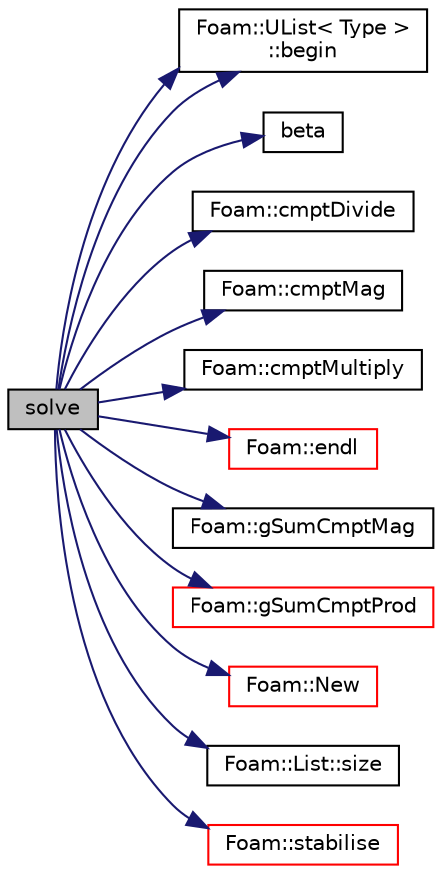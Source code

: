 digraph "solve"
{
  bgcolor="transparent";
  edge [fontname="Helvetica",fontsize="10",labelfontname="Helvetica",labelfontsize="10"];
  node [fontname="Helvetica",fontsize="10",shape=record];
  rankdir="LR";
  Node350 [label="solve",height=0.2,width=0.4,color="black", fillcolor="grey75", style="filled", fontcolor="black"];
  Node350 -> Node351 [color="midnightblue",fontsize="10",style="solid",fontname="Helvetica"];
  Node351 [label="Foam::UList\< Type \>\l::begin",height=0.2,width=0.4,color="black",URL="$a26837.html#a8a0643ef7f391465066f7f07d45ce934",tooltip="Return an iterator to begin traversing the UList. "];
  Node350 -> Node351 [color="midnightblue",fontsize="10",style="solid",fontname="Helvetica"];
  Node350 -> Node352 [color="midnightblue",fontsize="10",style="solid",fontname="Helvetica"];
  Node352 [label="beta",height=0.2,width=0.4,color="black",URL="$a41468.html#a7f7bcc92fa37329ef6b25b3a843cb8ba"];
  Node350 -> Node353 [color="midnightblue",fontsize="10",style="solid",fontname="Helvetica"];
  Node353 [label="Foam::cmptDivide",height=0.2,width=0.4,color="black",URL="$a21851.html#ab11bc52b92972d4f1caa5db352e7e480"];
  Node350 -> Node354 [color="midnightblue",fontsize="10",style="solid",fontname="Helvetica"];
  Node354 [label="Foam::cmptMag",height=0.2,width=0.4,color="black",URL="$a21851.html#acf2383c8a0a1d5fef3eb5255b950229d"];
  Node350 -> Node355 [color="midnightblue",fontsize="10",style="solid",fontname="Helvetica"];
  Node355 [label="Foam::cmptMultiply",height=0.2,width=0.4,color="black",URL="$a21851.html#aa9d8965aaebcf396a2acfeed4942976b"];
  Node350 -> Node356 [color="midnightblue",fontsize="10",style="solid",fontname="Helvetica"];
  Node356 [label="Foam::endl",height=0.2,width=0.4,color="red",URL="$a21851.html#a2db8fe02a0d3909e9351bb4275b23ce4",tooltip="Add newline and flush stream. "];
  Node350 -> Node358 [color="midnightblue",fontsize="10",style="solid",fontname="Helvetica"];
  Node358 [label="Foam::gSumCmptMag",height=0.2,width=0.4,color="black",URL="$a21851.html#ae864d5cb3a8b030513c0f136475420ea"];
  Node350 -> Node359 [color="midnightblue",fontsize="10",style="solid",fontname="Helvetica"];
  Node359 [label="Foam::gSumCmptProd",height=0.2,width=0.4,color="red",URL="$a21851.html#afe5291c470b6a434026fb71cb9b8814c"];
  Node350 -> Node383 [color="midnightblue",fontsize="10",style="solid",fontname="Helvetica"];
  Node383 [label="Foam::New",height=0.2,width=0.4,color="red",URL="$a21851.html#a9d62cf14554c95e83f83f14909d9e0ec"];
  Node350 -> Node366 [color="midnightblue",fontsize="10",style="solid",fontname="Helvetica"];
  Node366 [label="Foam::List::size",height=0.2,width=0.4,color="black",URL="$a26833.html#a8a5f6fa29bd4b500caf186f60245b384",tooltip="Override size to be inconsistent with allocated storage. "];
  Node350 -> Node692 [color="midnightblue",fontsize="10",style="solid",fontname="Helvetica"];
  Node692 [label="Foam::stabilise",height=0.2,width=0.4,color="red",URL="$a21851.html#a1f3543a73e4e73c68a5d03e4dba703dd"];
}
